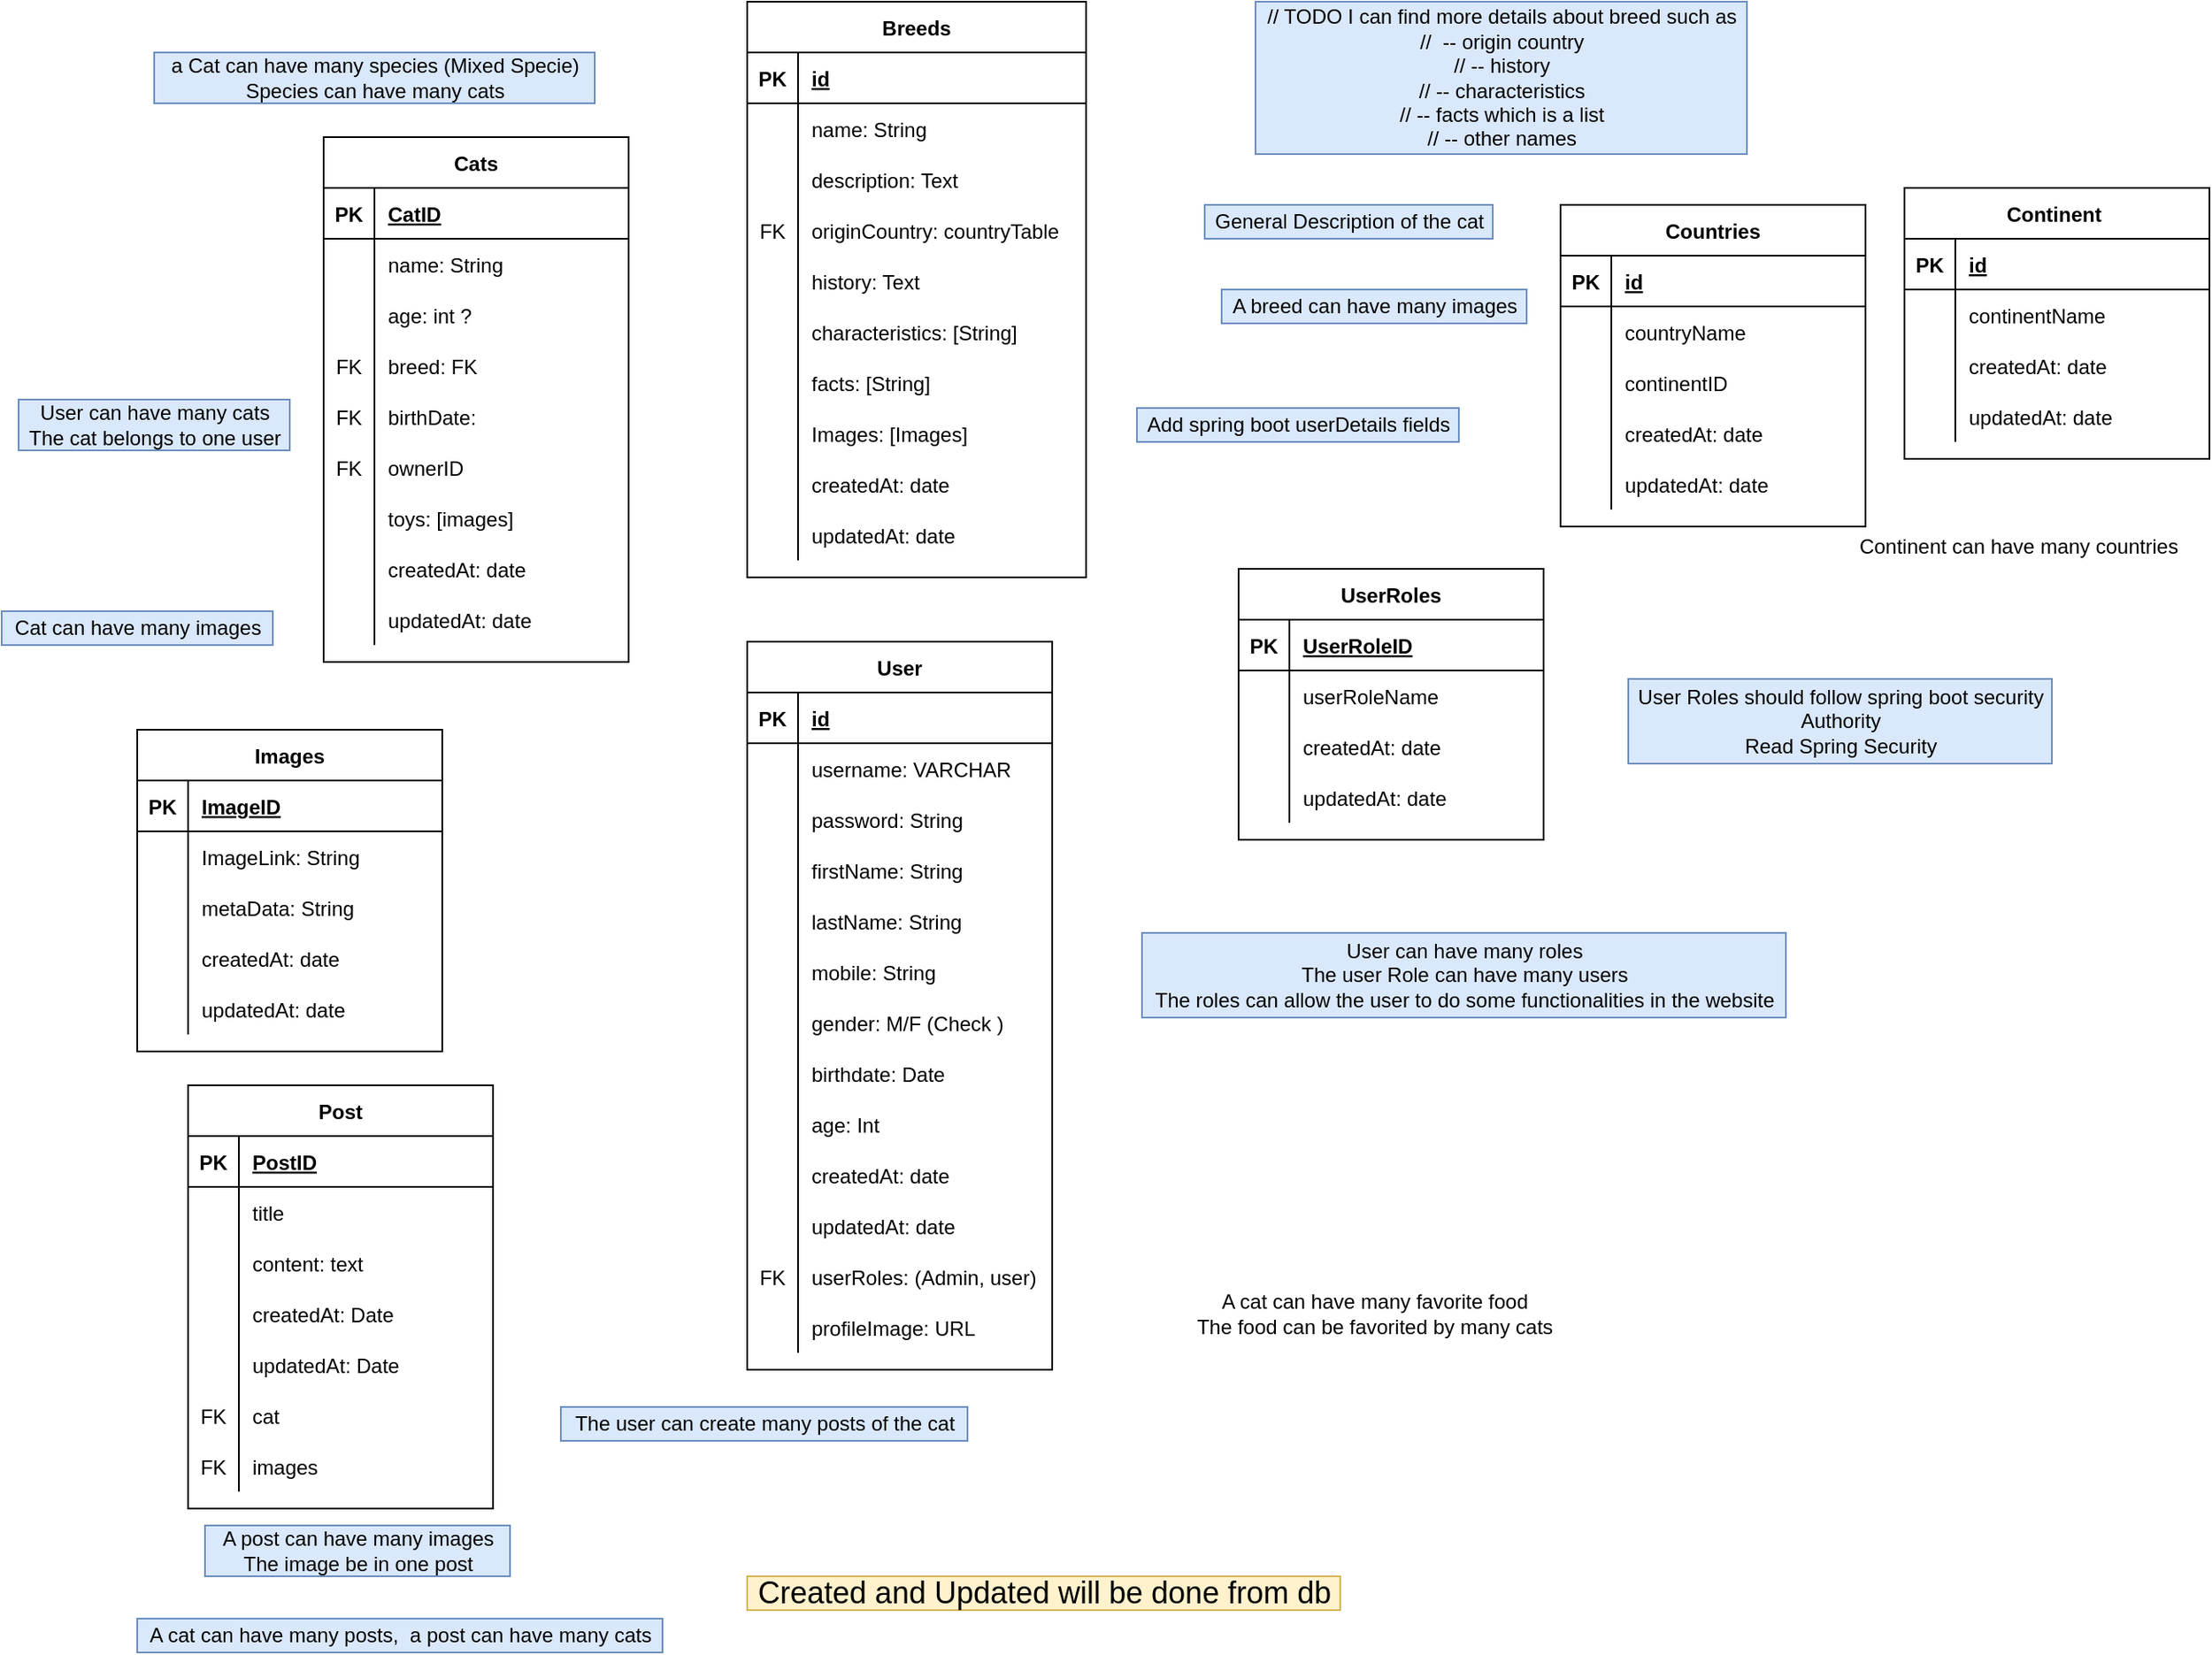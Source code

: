 <mxfile version="17.2.4" type="device"><diagram id="R2lEEEUBdFMjLlhIrx00" name="Page-1"><mxGraphModel dx="1957" dy="859" grid="1" gridSize="10" guides="1" tooltips="1" connect="1" arrows="1" fold="1" page="1" pageScale="1" pageWidth="850" pageHeight="1100" math="0" shadow="0" extFonts="Permanent Marker^https://fonts.googleapis.com/css?family=Permanent+Marker"><root><mxCell id="0"/><mxCell id="1" parent="0"/><mxCell id="0YcDJ8X8mqou8YEP6Hod-1" value="Cats" style="shape=table;startSize=30;container=1;collapsible=1;childLayout=tableLayout;fixedRows=1;rowLines=0;fontStyle=1;align=center;resizeLast=1;" parent="1" vertex="1"><mxGeometry x="140" y="100" width="180" height="310" as="geometry"/></mxCell><mxCell id="0YcDJ8X8mqou8YEP6Hod-2" value="" style="shape=tableRow;horizontal=0;startSize=0;swimlaneHead=0;swimlaneBody=0;fillColor=none;collapsible=0;dropTarget=0;points=[[0,0.5],[1,0.5]];portConstraint=eastwest;top=0;left=0;right=0;bottom=1;" parent="0YcDJ8X8mqou8YEP6Hod-1" vertex="1"><mxGeometry y="30" width="180" height="30" as="geometry"/></mxCell><mxCell id="0YcDJ8X8mqou8YEP6Hod-3" value="PK" style="shape=partialRectangle;connectable=0;fillColor=none;top=0;left=0;bottom=0;right=0;fontStyle=1;overflow=hidden;" parent="0YcDJ8X8mqou8YEP6Hod-2" vertex="1"><mxGeometry width="30" height="30" as="geometry"><mxRectangle width="30" height="30" as="alternateBounds"/></mxGeometry></mxCell><mxCell id="0YcDJ8X8mqou8YEP6Hod-4" value="CatID" style="shape=partialRectangle;connectable=0;fillColor=none;top=0;left=0;bottom=0;right=0;align=left;spacingLeft=6;fontStyle=5;overflow=hidden;" parent="0YcDJ8X8mqou8YEP6Hod-2" vertex="1"><mxGeometry x="30" width="150" height="30" as="geometry"><mxRectangle width="150" height="30" as="alternateBounds"/></mxGeometry></mxCell><mxCell id="0YcDJ8X8mqou8YEP6Hod-5" value="" style="shape=tableRow;horizontal=0;startSize=0;swimlaneHead=0;swimlaneBody=0;fillColor=none;collapsible=0;dropTarget=0;points=[[0,0.5],[1,0.5]];portConstraint=eastwest;top=0;left=0;right=0;bottom=0;" parent="0YcDJ8X8mqou8YEP6Hod-1" vertex="1"><mxGeometry y="60" width="180" height="30" as="geometry"/></mxCell><mxCell id="0YcDJ8X8mqou8YEP6Hod-6" value="" style="shape=partialRectangle;connectable=0;fillColor=none;top=0;left=0;bottom=0;right=0;editable=1;overflow=hidden;" parent="0YcDJ8X8mqou8YEP6Hod-5" vertex="1"><mxGeometry width="30" height="30" as="geometry"><mxRectangle width="30" height="30" as="alternateBounds"/></mxGeometry></mxCell><mxCell id="0YcDJ8X8mqou8YEP6Hod-7" value="name: String" style="shape=partialRectangle;connectable=0;fillColor=none;top=0;left=0;bottom=0;right=0;align=left;spacingLeft=6;overflow=hidden;" parent="0YcDJ8X8mqou8YEP6Hod-5" vertex="1"><mxGeometry x="30" width="150" height="30" as="geometry"><mxRectangle width="150" height="30" as="alternateBounds"/></mxGeometry></mxCell><mxCell id="0YcDJ8X8mqou8YEP6Hod-8" value="" style="shape=tableRow;horizontal=0;startSize=0;swimlaneHead=0;swimlaneBody=0;fillColor=none;collapsible=0;dropTarget=0;points=[[0,0.5],[1,0.5]];portConstraint=eastwest;top=0;left=0;right=0;bottom=0;" parent="0YcDJ8X8mqou8YEP6Hod-1" vertex="1"><mxGeometry y="90" width="180" height="30" as="geometry"/></mxCell><mxCell id="0YcDJ8X8mqou8YEP6Hod-9" value="" style="shape=partialRectangle;connectable=0;fillColor=none;top=0;left=0;bottom=0;right=0;editable=1;overflow=hidden;" parent="0YcDJ8X8mqou8YEP6Hod-8" vertex="1"><mxGeometry width="30" height="30" as="geometry"><mxRectangle width="30" height="30" as="alternateBounds"/></mxGeometry></mxCell><mxCell id="0YcDJ8X8mqou8YEP6Hod-10" value="age: int ?" style="shape=partialRectangle;connectable=0;fillColor=none;top=0;left=0;bottom=0;right=0;align=left;spacingLeft=6;overflow=hidden;" parent="0YcDJ8X8mqou8YEP6Hod-8" vertex="1"><mxGeometry x="30" width="150" height="30" as="geometry"><mxRectangle width="150" height="30" as="alternateBounds"/></mxGeometry></mxCell><mxCell id="0YcDJ8X8mqou8YEP6Hod-11" value="" style="shape=tableRow;horizontal=0;startSize=0;swimlaneHead=0;swimlaneBody=0;fillColor=none;collapsible=0;dropTarget=0;points=[[0,0.5],[1,0.5]];portConstraint=eastwest;top=0;left=0;right=0;bottom=0;" parent="0YcDJ8X8mqou8YEP6Hod-1" vertex="1"><mxGeometry y="120" width="180" height="30" as="geometry"/></mxCell><mxCell id="0YcDJ8X8mqou8YEP6Hod-12" value="FK" style="shape=partialRectangle;connectable=0;fillColor=none;top=0;left=0;bottom=0;right=0;editable=1;overflow=hidden;" parent="0YcDJ8X8mqou8YEP6Hod-11" vertex="1"><mxGeometry width="30" height="30" as="geometry"><mxRectangle width="30" height="30" as="alternateBounds"/></mxGeometry></mxCell><mxCell id="0YcDJ8X8mqou8YEP6Hod-13" value="breed: FK" style="shape=partialRectangle;connectable=0;fillColor=none;top=0;left=0;bottom=0;right=0;align=left;spacingLeft=6;overflow=hidden;" parent="0YcDJ8X8mqou8YEP6Hod-11" vertex="1"><mxGeometry x="30" width="150" height="30" as="geometry"><mxRectangle width="150" height="30" as="alternateBounds"/></mxGeometry></mxCell><mxCell id="0YcDJ8X8mqou8YEP6Hod-100" value="" style="shape=tableRow;horizontal=0;startSize=0;swimlaneHead=0;swimlaneBody=0;fillColor=none;collapsible=0;dropTarget=0;points=[[0,0.5],[1,0.5]];portConstraint=eastwest;top=0;left=0;right=0;bottom=0;" parent="0YcDJ8X8mqou8YEP6Hod-1" vertex="1"><mxGeometry y="150" width="180" height="30" as="geometry"/></mxCell><mxCell id="0YcDJ8X8mqou8YEP6Hod-101" value="FK" style="shape=partialRectangle;connectable=0;fillColor=none;top=0;left=0;bottom=0;right=0;editable=1;overflow=hidden;" parent="0YcDJ8X8mqou8YEP6Hod-100" vertex="1"><mxGeometry width="30" height="30" as="geometry"><mxRectangle width="30" height="30" as="alternateBounds"/></mxGeometry></mxCell><mxCell id="0YcDJ8X8mqou8YEP6Hod-102" value="birthDate:" style="shape=partialRectangle;connectable=0;fillColor=none;top=0;left=0;bottom=0;right=0;align=left;spacingLeft=6;overflow=hidden;" parent="0YcDJ8X8mqou8YEP6Hod-100" vertex="1"><mxGeometry x="30" width="150" height="30" as="geometry"><mxRectangle width="150" height="30" as="alternateBounds"/></mxGeometry></mxCell><mxCell id="0YcDJ8X8mqou8YEP6Hod-114" value="" style="shape=tableRow;horizontal=0;startSize=0;swimlaneHead=0;swimlaneBody=0;fillColor=none;collapsible=0;dropTarget=0;points=[[0,0.5],[1,0.5]];portConstraint=eastwest;top=0;left=0;right=0;bottom=0;" parent="0YcDJ8X8mqou8YEP6Hod-1" vertex="1"><mxGeometry y="180" width="180" height="30" as="geometry"/></mxCell><mxCell id="0YcDJ8X8mqou8YEP6Hod-115" value="FK" style="shape=partialRectangle;connectable=0;fillColor=none;top=0;left=0;bottom=0;right=0;editable=1;overflow=hidden;" parent="0YcDJ8X8mqou8YEP6Hod-114" vertex="1"><mxGeometry width="30" height="30" as="geometry"><mxRectangle width="30" height="30" as="alternateBounds"/></mxGeometry></mxCell><mxCell id="0YcDJ8X8mqou8YEP6Hod-116" value="ownerID" style="shape=partialRectangle;connectable=0;fillColor=none;top=0;left=0;bottom=0;right=0;align=left;spacingLeft=6;overflow=hidden;" parent="0YcDJ8X8mqou8YEP6Hod-114" vertex="1"><mxGeometry x="30" width="150" height="30" as="geometry"><mxRectangle width="150" height="30" as="alternateBounds"/></mxGeometry></mxCell><mxCell id="q5Ss8DFmrDMebMH1zld5-54" value="" style="shape=tableRow;horizontal=0;startSize=0;swimlaneHead=0;swimlaneBody=0;fillColor=none;collapsible=0;dropTarget=0;points=[[0,0.5],[1,0.5]];portConstraint=eastwest;top=0;left=0;right=0;bottom=0;" parent="0YcDJ8X8mqou8YEP6Hod-1" vertex="1"><mxGeometry y="210" width="180" height="30" as="geometry"/></mxCell><mxCell id="q5Ss8DFmrDMebMH1zld5-55" value="" style="shape=partialRectangle;connectable=0;fillColor=none;top=0;left=0;bottom=0;right=0;editable=1;overflow=hidden;" parent="q5Ss8DFmrDMebMH1zld5-54" vertex="1"><mxGeometry width="30" height="30" as="geometry"><mxRectangle width="30" height="30" as="alternateBounds"/></mxGeometry></mxCell><mxCell id="q5Ss8DFmrDMebMH1zld5-56" value="toys: [images]" style="shape=partialRectangle;connectable=0;fillColor=none;top=0;left=0;bottom=0;right=0;align=left;spacingLeft=6;overflow=hidden;" parent="q5Ss8DFmrDMebMH1zld5-54" vertex="1"><mxGeometry x="30" width="150" height="30" as="geometry"><mxRectangle width="150" height="30" as="alternateBounds"/></mxGeometry></mxCell><mxCell id="sSsNMZ6OJXT9Zvurj_Wj-4" value="" style="shape=tableRow;horizontal=0;startSize=0;swimlaneHead=0;swimlaneBody=0;fillColor=none;collapsible=0;dropTarget=0;points=[[0,0.5],[1,0.5]];portConstraint=eastwest;top=0;left=0;right=0;bottom=0;" vertex="1" parent="0YcDJ8X8mqou8YEP6Hod-1"><mxGeometry y="240" width="180" height="30" as="geometry"/></mxCell><mxCell id="sSsNMZ6OJXT9Zvurj_Wj-5" value="" style="shape=partialRectangle;connectable=0;fillColor=none;top=0;left=0;bottom=0;right=0;editable=1;overflow=hidden;" vertex="1" parent="sSsNMZ6OJXT9Zvurj_Wj-4"><mxGeometry width="30" height="30" as="geometry"><mxRectangle width="30" height="30" as="alternateBounds"/></mxGeometry></mxCell><mxCell id="sSsNMZ6OJXT9Zvurj_Wj-6" value="createdAt: date" style="shape=partialRectangle;connectable=0;fillColor=none;top=0;left=0;bottom=0;right=0;align=left;spacingLeft=6;overflow=hidden;" vertex="1" parent="sSsNMZ6OJXT9Zvurj_Wj-4"><mxGeometry x="30" width="150" height="30" as="geometry"><mxRectangle width="150" height="30" as="alternateBounds"/></mxGeometry></mxCell><mxCell id="sSsNMZ6OJXT9Zvurj_Wj-7" value="" style="shape=tableRow;horizontal=0;startSize=0;swimlaneHead=0;swimlaneBody=0;fillColor=none;collapsible=0;dropTarget=0;points=[[0,0.5],[1,0.5]];portConstraint=eastwest;top=0;left=0;right=0;bottom=0;" vertex="1" parent="0YcDJ8X8mqou8YEP6Hod-1"><mxGeometry y="270" width="180" height="30" as="geometry"/></mxCell><mxCell id="sSsNMZ6OJXT9Zvurj_Wj-8" value="" style="shape=partialRectangle;connectable=0;fillColor=none;top=0;left=0;bottom=0;right=0;editable=1;overflow=hidden;" vertex="1" parent="sSsNMZ6OJXT9Zvurj_Wj-7"><mxGeometry width="30" height="30" as="geometry"><mxRectangle width="30" height="30" as="alternateBounds"/></mxGeometry></mxCell><mxCell id="sSsNMZ6OJXT9Zvurj_Wj-9" value="updatedAt: date" style="shape=partialRectangle;connectable=0;fillColor=none;top=0;left=0;bottom=0;right=0;align=left;spacingLeft=6;overflow=hidden;" vertex="1" parent="sSsNMZ6OJXT9Zvurj_Wj-7"><mxGeometry x="30" width="150" height="30" as="geometry"><mxRectangle width="150" height="30" as="alternateBounds"/></mxGeometry></mxCell><mxCell id="0YcDJ8X8mqou8YEP6Hod-43" value="a Cat can have many species (Mixed Specie)&lt;br&gt;Species can have many cats" style="text;html=1;align=center;verticalAlign=middle;resizable=0;points=[];autosize=1;strokeColor=#6c8ebf;fillColor=#dae8fc;" parent="1" vertex="1"><mxGeometry x="40" y="50" width="260" height="30" as="geometry"/></mxCell><mxCell id="0YcDJ8X8mqou8YEP6Hod-73" value="UserRoles" style="shape=table;startSize=30;container=1;collapsible=1;childLayout=tableLayout;fixedRows=1;rowLines=0;fontStyle=1;align=center;resizeLast=1;" parent="1" vertex="1"><mxGeometry x="680" y="355" width="180" height="160" as="geometry"/></mxCell><mxCell id="0YcDJ8X8mqou8YEP6Hod-74" value="" style="shape=tableRow;horizontal=0;startSize=0;swimlaneHead=0;swimlaneBody=0;fillColor=none;collapsible=0;dropTarget=0;points=[[0,0.5],[1,0.5]];portConstraint=eastwest;top=0;left=0;right=0;bottom=1;" parent="0YcDJ8X8mqou8YEP6Hod-73" vertex="1"><mxGeometry y="30" width="180" height="30" as="geometry"/></mxCell><mxCell id="0YcDJ8X8mqou8YEP6Hod-75" value="PK" style="shape=partialRectangle;connectable=0;fillColor=none;top=0;left=0;bottom=0;right=0;fontStyle=1;overflow=hidden;" parent="0YcDJ8X8mqou8YEP6Hod-74" vertex="1"><mxGeometry width="30" height="30" as="geometry"><mxRectangle width="30" height="30" as="alternateBounds"/></mxGeometry></mxCell><mxCell id="0YcDJ8X8mqou8YEP6Hod-76" value="UserRoleID" style="shape=partialRectangle;connectable=0;fillColor=none;top=0;left=0;bottom=0;right=0;align=left;spacingLeft=6;fontStyle=5;overflow=hidden;" parent="0YcDJ8X8mqou8YEP6Hod-74" vertex="1"><mxGeometry x="30" width="150" height="30" as="geometry"><mxRectangle width="150" height="30" as="alternateBounds"/></mxGeometry></mxCell><mxCell id="0YcDJ8X8mqou8YEP6Hod-77" value="" style="shape=tableRow;horizontal=0;startSize=0;swimlaneHead=0;swimlaneBody=0;fillColor=none;collapsible=0;dropTarget=0;points=[[0,0.5],[1,0.5]];portConstraint=eastwest;top=0;left=0;right=0;bottom=0;" parent="0YcDJ8X8mqou8YEP6Hod-73" vertex="1"><mxGeometry y="60" width="180" height="30" as="geometry"/></mxCell><mxCell id="0YcDJ8X8mqou8YEP6Hod-78" value="" style="shape=partialRectangle;connectable=0;fillColor=none;top=0;left=0;bottom=0;right=0;editable=1;overflow=hidden;" parent="0YcDJ8X8mqou8YEP6Hod-77" vertex="1"><mxGeometry width="30" height="30" as="geometry"><mxRectangle width="30" height="30" as="alternateBounds"/></mxGeometry></mxCell><mxCell id="0YcDJ8X8mqou8YEP6Hod-79" value="userRoleName" style="shape=partialRectangle;connectable=0;fillColor=none;top=0;left=0;bottom=0;right=0;align=left;spacingLeft=6;overflow=hidden;" parent="0YcDJ8X8mqou8YEP6Hod-77" vertex="1"><mxGeometry x="30" width="150" height="30" as="geometry"><mxRectangle width="150" height="30" as="alternateBounds"/></mxGeometry></mxCell><mxCell id="0YcDJ8X8mqou8YEP6Hod-80" value="" style="shape=tableRow;horizontal=0;startSize=0;swimlaneHead=0;swimlaneBody=0;fillColor=none;collapsible=0;dropTarget=0;points=[[0,0.5],[1,0.5]];portConstraint=eastwest;top=0;left=0;right=0;bottom=0;" parent="0YcDJ8X8mqou8YEP6Hod-73" vertex="1"><mxGeometry y="90" width="180" height="30" as="geometry"/></mxCell><mxCell id="0YcDJ8X8mqou8YEP6Hod-81" value="" style="shape=partialRectangle;connectable=0;fillColor=none;top=0;left=0;bottom=0;right=0;editable=1;overflow=hidden;" parent="0YcDJ8X8mqou8YEP6Hod-80" vertex="1"><mxGeometry width="30" height="30" as="geometry"><mxRectangle width="30" height="30" as="alternateBounds"/></mxGeometry></mxCell><mxCell id="0YcDJ8X8mqou8YEP6Hod-82" value="createdAt: date" style="shape=partialRectangle;connectable=0;fillColor=none;top=0;left=0;bottom=0;right=0;align=left;spacingLeft=6;overflow=hidden;" parent="0YcDJ8X8mqou8YEP6Hod-80" vertex="1"><mxGeometry x="30" width="150" height="30" as="geometry"><mxRectangle width="150" height="30" as="alternateBounds"/></mxGeometry></mxCell><mxCell id="0YcDJ8X8mqou8YEP6Hod-83" value="" style="shape=tableRow;horizontal=0;startSize=0;swimlaneHead=0;swimlaneBody=0;fillColor=none;collapsible=0;dropTarget=0;points=[[0,0.5],[1,0.5]];portConstraint=eastwest;top=0;left=0;right=0;bottom=0;" parent="0YcDJ8X8mqou8YEP6Hod-73" vertex="1"><mxGeometry y="120" width="180" height="30" as="geometry"/></mxCell><mxCell id="0YcDJ8X8mqou8YEP6Hod-84" value="" style="shape=partialRectangle;connectable=0;fillColor=none;top=0;left=0;bottom=0;right=0;editable=1;overflow=hidden;" parent="0YcDJ8X8mqou8YEP6Hod-83" vertex="1"><mxGeometry width="30" height="30" as="geometry"><mxRectangle width="30" height="30" as="alternateBounds"/></mxGeometry></mxCell><mxCell id="0YcDJ8X8mqou8YEP6Hod-85" value="updatedAt: date" style="shape=partialRectangle;connectable=0;fillColor=none;top=0;left=0;bottom=0;right=0;align=left;spacingLeft=6;overflow=hidden;" parent="0YcDJ8X8mqou8YEP6Hod-83" vertex="1"><mxGeometry x="30" width="150" height="30" as="geometry"><mxRectangle width="150" height="30" as="alternateBounds"/></mxGeometry></mxCell><mxCell id="0YcDJ8X8mqou8YEP6Hod-86" value="User can have many roles&lt;br&gt;The user Role can have many users&lt;br&gt;The roles can allow the user to do some functionalities in the website" style="text;html=1;align=center;verticalAlign=middle;resizable=0;points=[];autosize=1;strokeColor=#6c8ebf;fillColor=#dae8fc;" parent="1" vertex="1"><mxGeometry x="623" y="570" width="380" height="50" as="geometry"/></mxCell><mxCell id="0YcDJ8X8mqou8YEP6Hod-87" value="Images" style="shape=table;startSize=30;container=1;collapsible=1;childLayout=tableLayout;fixedRows=1;rowLines=0;fontStyle=1;align=center;resizeLast=1;" parent="1" vertex="1"><mxGeometry x="30" y="450" width="180" height="190" as="geometry"/></mxCell><mxCell id="0YcDJ8X8mqou8YEP6Hod-88" value="" style="shape=tableRow;horizontal=0;startSize=0;swimlaneHead=0;swimlaneBody=0;fillColor=none;collapsible=0;dropTarget=0;points=[[0,0.5],[1,0.5]];portConstraint=eastwest;top=0;left=0;right=0;bottom=1;" parent="0YcDJ8X8mqou8YEP6Hod-87" vertex="1"><mxGeometry y="30" width="180" height="30" as="geometry"/></mxCell><mxCell id="0YcDJ8X8mqou8YEP6Hod-89" value="PK" style="shape=partialRectangle;connectable=0;fillColor=none;top=0;left=0;bottom=0;right=0;fontStyle=1;overflow=hidden;" parent="0YcDJ8X8mqou8YEP6Hod-88" vertex="1"><mxGeometry width="30" height="30" as="geometry"><mxRectangle width="30" height="30" as="alternateBounds"/></mxGeometry></mxCell><mxCell id="0YcDJ8X8mqou8YEP6Hod-90" value="ImageID" style="shape=partialRectangle;connectable=0;fillColor=none;top=0;left=0;bottom=0;right=0;align=left;spacingLeft=6;fontStyle=5;overflow=hidden;" parent="0YcDJ8X8mqou8YEP6Hod-88" vertex="1"><mxGeometry x="30" width="150" height="30" as="geometry"><mxRectangle width="150" height="30" as="alternateBounds"/></mxGeometry></mxCell><mxCell id="0YcDJ8X8mqou8YEP6Hod-91" value="" style="shape=tableRow;horizontal=0;startSize=0;swimlaneHead=0;swimlaneBody=0;fillColor=none;collapsible=0;dropTarget=0;points=[[0,0.5],[1,0.5]];portConstraint=eastwest;top=0;left=0;right=0;bottom=0;" parent="0YcDJ8X8mqou8YEP6Hod-87" vertex="1"><mxGeometry y="60" width="180" height="30" as="geometry"/></mxCell><mxCell id="0YcDJ8X8mqou8YEP6Hod-92" value="" style="shape=partialRectangle;connectable=0;fillColor=none;top=0;left=0;bottom=0;right=0;editable=1;overflow=hidden;" parent="0YcDJ8X8mqou8YEP6Hod-91" vertex="1"><mxGeometry width="30" height="30" as="geometry"><mxRectangle width="30" height="30" as="alternateBounds"/></mxGeometry></mxCell><mxCell id="0YcDJ8X8mqou8YEP6Hod-93" value="ImageLink: String" style="shape=partialRectangle;connectable=0;fillColor=none;top=0;left=0;bottom=0;right=0;align=left;spacingLeft=6;overflow=hidden;" parent="0YcDJ8X8mqou8YEP6Hod-91" vertex="1"><mxGeometry x="30" width="150" height="30" as="geometry"><mxRectangle width="150" height="30" as="alternateBounds"/></mxGeometry></mxCell><mxCell id="0YcDJ8X8mqou8YEP6Hod-94" value="" style="shape=tableRow;horizontal=0;startSize=0;swimlaneHead=0;swimlaneBody=0;fillColor=none;collapsible=0;dropTarget=0;points=[[0,0.5],[1,0.5]];portConstraint=eastwest;top=0;left=0;right=0;bottom=0;" parent="0YcDJ8X8mqou8YEP6Hod-87" vertex="1"><mxGeometry y="90" width="180" height="30" as="geometry"/></mxCell><mxCell id="0YcDJ8X8mqou8YEP6Hod-95" value="" style="shape=partialRectangle;connectable=0;fillColor=none;top=0;left=0;bottom=0;right=0;editable=1;overflow=hidden;" parent="0YcDJ8X8mqou8YEP6Hod-94" vertex="1"><mxGeometry width="30" height="30" as="geometry"><mxRectangle width="30" height="30" as="alternateBounds"/></mxGeometry></mxCell><mxCell id="0YcDJ8X8mqou8YEP6Hod-96" value="metaData: String" style="shape=partialRectangle;connectable=0;fillColor=none;top=0;left=0;bottom=0;right=0;align=left;spacingLeft=6;overflow=hidden;" parent="0YcDJ8X8mqou8YEP6Hod-94" vertex="1"><mxGeometry x="30" width="150" height="30" as="geometry"><mxRectangle width="150" height="30" as="alternateBounds"/></mxGeometry></mxCell><mxCell id="0YcDJ8X8mqou8YEP6Hod-97" value="" style="shape=tableRow;horizontal=0;startSize=0;swimlaneHead=0;swimlaneBody=0;fillColor=none;collapsible=0;dropTarget=0;points=[[0,0.5],[1,0.5]];portConstraint=eastwest;top=0;left=0;right=0;bottom=0;" parent="0YcDJ8X8mqou8YEP6Hod-87" vertex="1"><mxGeometry y="120" width="180" height="30" as="geometry"/></mxCell><mxCell id="0YcDJ8X8mqou8YEP6Hod-98" value="" style="shape=partialRectangle;connectable=0;fillColor=none;top=0;left=0;bottom=0;right=0;editable=1;overflow=hidden;" parent="0YcDJ8X8mqou8YEP6Hod-97" vertex="1"><mxGeometry width="30" height="30" as="geometry"><mxRectangle width="30" height="30" as="alternateBounds"/></mxGeometry></mxCell><mxCell id="0YcDJ8X8mqou8YEP6Hod-99" value="createdAt: date" style="shape=partialRectangle;connectable=0;fillColor=none;top=0;left=0;bottom=0;right=0;align=left;spacingLeft=6;overflow=hidden;" parent="0YcDJ8X8mqou8YEP6Hod-97" vertex="1"><mxGeometry x="30" width="150" height="30" as="geometry"><mxRectangle width="150" height="30" as="alternateBounds"/></mxGeometry></mxCell><mxCell id="sSsNMZ6OJXT9Zvurj_Wj-24" value="" style="shape=tableRow;horizontal=0;startSize=0;swimlaneHead=0;swimlaneBody=0;fillColor=none;collapsible=0;dropTarget=0;points=[[0,0.5],[1,0.5]];portConstraint=eastwest;top=0;left=0;right=0;bottom=0;" vertex="1" parent="0YcDJ8X8mqou8YEP6Hod-87"><mxGeometry y="150" width="180" height="30" as="geometry"/></mxCell><mxCell id="sSsNMZ6OJXT9Zvurj_Wj-25" value="" style="shape=partialRectangle;connectable=0;fillColor=none;top=0;left=0;bottom=0;right=0;editable=1;overflow=hidden;" vertex="1" parent="sSsNMZ6OJXT9Zvurj_Wj-24"><mxGeometry width="30" height="30" as="geometry"><mxRectangle width="30" height="30" as="alternateBounds"/></mxGeometry></mxCell><mxCell id="sSsNMZ6OJXT9Zvurj_Wj-26" value="updatedAt: date" style="shape=partialRectangle;connectable=0;fillColor=none;top=0;left=0;bottom=0;right=0;align=left;spacingLeft=6;overflow=hidden;" vertex="1" parent="sSsNMZ6OJXT9Zvurj_Wj-24"><mxGeometry x="30" width="150" height="30" as="geometry"><mxRectangle width="150" height="30" as="alternateBounds"/></mxGeometry></mxCell><mxCell id="0YcDJ8X8mqou8YEP6Hod-112" value="General Description of the cat" style="text;html=1;align=center;verticalAlign=middle;resizable=0;points=[];autosize=1;strokeColor=#6c8ebf;fillColor=#dae8fc;" parent="1" vertex="1"><mxGeometry x="660" y="140" width="170" height="20" as="geometry"/></mxCell><mxCell id="0YcDJ8X8mqou8YEP6Hod-113" value="User can have many cats&lt;br&gt;The cat belongs to one user" style="text;html=1;align=center;verticalAlign=middle;resizable=0;points=[];autosize=1;strokeColor=#6c8ebf;fillColor=#dae8fc;" parent="1" vertex="1"><mxGeometry x="-40" y="255" width="160" height="30" as="geometry"/></mxCell><mxCell id="0YcDJ8X8mqou8YEP6Hod-117" value="Cat can have many images" style="text;html=1;align=center;verticalAlign=middle;resizable=0;points=[];autosize=1;strokeColor=#6c8ebf;fillColor=#dae8fc;" parent="1" vertex="1"><mxGeometry x="-50" y="380" width="160" height="20" as="geometry"/></mxCell><mxCell id="0YcDJ8X8mqou8YEP6Hod-118" value="Post" style="shape=table;startSize=30;container=1;collapsible=1;childLayout=tableLayout;fixedRows=1;rowLines=0;fontStyle=1;align=center;resizeLast=1;" parent="1" vertex="1"><mxGeometry x="60" y="660" width="180" height="250" as="geometry"/></mxCell><mxCell id="0YcDJ8X8mqou8YEP6Hod-119" value="" style="shape=tableRow;horizontal=0;startSize=0;swimlaneHead=0;swimlaneBody=0;fillColor=none;collapsible=0;dropTarget=0;points=[[0,0.5],[1,0.5]];portConstraint=eastwest;top=0;left=0;right=0;bottom=1;" parent="0YcDJ8X8mqou8YEP6Hod-118" vertex="1"><mxGeometry y="30" width="180" height="30" as="geometry"/></mxCell><mxCell id="0YcDJ8X8mqou8YEP6Hod-120" value="PK" style="shape=partialRectangle;connectable=0;fillColor=none;top=0;left=0;bottom=0;right=0;fontStyle=1;overflow=hidden;" parent="0YcDJ8X8mqou8YEP6Hod-119" vertex="1"><mxGeometry width="30" height="30" as="geometry"><mxRectangle width="30" height="30" as="alternateBounds"/></mxGeometry></mxCell><mxCell id="0YcDJ8X8mqou8YEP6Hod-121" value="PostID" style="shape=partialRectangle;connectable=0;fillColor=none;top=0;left=0;bottom=0;right=0;align=left;spacingLeft=6;fontStyle=5;overflow=hidden;" parent="0YcDJ8X8mqou8YEP6Hod-119" vertex="1"><mxGeometry x="30" width="150" height="30" as="geometry"><mxRectangle width="150" height="30" as="alternateBounds"/></mxGeometry></mxCell><mxCell id="0YcDJ8X8mqou8YEP6Hod-122" value="" style="shape=tableRow;horizontal=0;startSize=0;swimlaneHead=0;swimlaneBody=0;fillColor=none;collapsible=0;dropTarget=0;points=[[0,0.5],[1,0.5]];portConstraint=eastwest;top=0;left=0;right=0;bottom=0;" parent="0YcDJ8X8mqou8YEP6Hod-118" vertex="1"><mxGeometry y="60" width="180" height="30" as="geometry"/></mxCell><mxCell id="0YcDJ8X8mqou8YEP6Hod-123" value="" style="shape=partialRectangle;connectable=0;fillColor=none;top=0;left=0;bottom=0;right=0;editable=1;overflow=hidden;" parent="0YcDJ8X8mqou8YEP6Hod-122" vertex="1"><mxGeometry width="30" height="30" as="geometry"><mxRectangle width="30" height="30" as="alternateBounds"/></mxGeometry></mxCell><mxCell id="0YcDJ8X8mqou8YEP6Hod-124" value="title" style="shape=partialRectangle;connectable=0;fillColor=none;top=0;left=0;bottom=0;right=0;align=left;spacingLeft=6;overflow=hidden;" parent="0YcDJ8X8mqou8YEP6Hod-122" vertex="1"><mxGeometry x="30" width="150" height="30" as="geometry"><mxRectangle width="150" height="30" as="alternateBounds"/></mxGeometry></mxCell><mxCell id="0YcDJ8X8mqou8YEP6Hod-125" value="" style="shape=tableRow;horizontal=0;startSize=0;swimlaneHead=0;swimlaneBody=0;fillColor=none;collapsible=0;dropTarget=0;points=[[0,0.5],[1,0.5]];portConstraint=eastwest;top=0;left=0;right=0;bottom=0;" parent="0YcDJ8X8mqou8YEP6Hod-118" vertex="1"><mxGeometry y="90" width="180" height="30" as="geometry"/></mxCell><mxCell id="0YcDJ8X8mqou8YEP6Hod-126" value="" style="shape=partialRectangle;connectable=0;fillColor=none;top=0;left=0;bottom=0;right=0;editable=1;overflow=hidden;" parent="0YcDJ8X8mqou8YEP6Hod-125" vertex="1"><mxGeometry width="30" height="30" as="geometry"><mxRectangle width="30" height="30" as="alternateBounds"/></mxGeometry></mxCell><mxCell id="0YcDJ8X8mqou8YEP6Hod-127" value="content: text" style="shape=partialRectangle;connectable=0;fillColor=none;top=0;left=0;bottom=0;right=0;align=left;spacingLeft=6;overflow=hidden;" parent="0YcDJ8X8mqou8YEP6Hod-125" vertex="1"><mxGeometry x="30" width="150" height="30" as="geometry"><mxRectangle width="150" height="30" as="alternateBounds"/></mxGeometry></mxCell><mxCell id="0YcDJ8X8mqou8YEP6Hod-128" value="" style="shape=tableRow;horizontal=0;startSize=0;swimlaneHead=0;swimlaneBody=0;fillColor=none;collapsible=0;dropTarget=0;points=[[0,0.5],[1,0.5]];portConstraint=eastwest;top=0;left=0;right=0;bottom=0;" parent="0YcDJ8X8mqou8YEP6Hod-118" vertex="1"><mxGeometry y="120" width="180" height="30" as="geometry"/></mxCell><mxCell id="0YcDJ8X8mqou8YEP6Hod-129" value="" style="shape=partialRectangle;connectable=0;fillColor=none;top=0;left=0;bottom=0;right=0;editable=1;overflow=hidden;" parent="0YcDJ8X8mqou8YEP6Hod-128" vertex="1"><mxGeometry width="30" height="30" as="geometry"><mxRectangle width="30" height="30" as="alternateBounds"/></mxGeometry></mxCell><mxCell id="0YcDJ8X8mqou8YEP6Hod-130" value="createdAt: Date" style="shape=partialRectangle;connectable=0;fillColor=none;top=0;left=0;bottom=0;right=0;align=left;spacingLeft=6;overflow=hidden;" parent="0YcDJ8X8mqou8YEP6Hod-128" vertex="1"><mxGeometry x="30" width="150" height="30" as="geometry"><mxRectangle width="150" height="30" as="alternateBounds"/></mxGeometry></mxCell><mxCell id="0YcDJ8X8mqou8YEP6Hod-131" value="" style="shape=tableRow;horizontal=0;startSize=0;swimlaneHead=0;swimlaneBody=0;fillColor=none;collapsible=0;dropTarget=0;points=[[0,0.5],[1,0.5]];portConstraint=eastwest;top=0;left=0;right=0;bottom=0;" parent="0YcDJ8X8mqou8YEP6Hod-118" vertex="1"><mxGeometry y="150" width="180" height="30" as="geometry"/></mxCell><mxCell id="0YcDJ8X8mqou8YEP6Hod-132" value="" style="shape=partialRectangle;connectable=0;fillColor=none;top=0;left=0;bottom=0;right=0;editable=1;overflow=hidden;" parent="0YcDJ8X8mqou8YEP6Hod-131" vertex="1"><mxGeometry width="30" height="30" as="geometry"><mxRectangle width="30" height="30" as="alternateBounds"/></mxGeometry></mxCell><mxCell id="0YcDJ8X8mqou8YEP6Hod-133" value="updatedAt: Date" style="shape=partialRectangle;connectable=0;fillColor=none;top=0;left=0;bottom=0;right=0;align=left;spacingLeft=6;overflow=hidden;" parent="0YcDJ8X8mqou8YEP6Hod-131" vertex="1"><mxGeometry x="30" width="150" height="30" as="geometry"><mxRectangle width="150" height="30" as="alternateBounds"/></mxGeometry></mxCell><mxCell id="0YcDJ8X8mqou8YEP6Hod-162" value="" style="shape=tableRow;horizontal=0;startSize=0;swimlaneHead=0;swimlaneBody=0;fillColor=none;collapsible=0;dropTarget=0;points=[[0,0.5],[1,0.5]];portConstraint=eastwest;top=0;left=0;right=0;bottom=0;" parent="0YcDJ8X8mqou8YEP6Hod-118" vertex="1"><mxGeometry y="180" width="180" height="30" as="geometry"/></mxCell><mxCell id="0YcDJ8X8mqou8YEP6Hod-163" value="FK" style="shape=partialRectangle;connectable=0;fillColor=none;top=0;left=0;bottom=0;right=0;editable=1;overflow=hidden;" parent="0YcDJ8X8mqou8YEP6Hod-162" vertex="1"><mxGeometry width="30" height="30" as="geometry"><mxRectangle width="30" height="30" as="alternateBounds"/></mxGeometry></mxCell><mxCell id="0YcDJ8X8mqou8YEP6Hod-164" value="cat" style="shape=partialRectangle;connectable=0;fillColor=none;top=0;left=0;bottom=0;right=0;align=left;spacingLeft=6;overflow=hidden;" parent="0YcDJ8X8mqou8YEP6Hod-162" vertex="1"><mxGeometry x="30" width="150" height="30" as="geometry"><mxRectangle width="150" height="30" as="alternateBounds"/></mxGeometry></mxCell><mxCell id="q5Ss8DFmrDMebMH1zld5-100" value="" style="shape=tableRow;horizontal=0;startSize=0;swimlaneHead=0;swimlaneBody=0;fillColor=none;collapsible=0;dropTarget=0;points=[[0,0.5],[1,0.5]];portConstraint=eastwest;top=0;left=0;right=0;bottom=0;" parent="0YcDJ8X8mqou8YEP6Hod-118" vertex="1"><mxGeometry y="210" width="180" height="30" as="geometry"/></mxCell><mxCell id="q5Ss8DFmrDMebMH1zld5-101" value="FK" style="shape=partialRectangle;connectable=0;fillColor=none;top=0;left=0;bottom=0;right=0;editable=1;overflow=hidden;" parent="q5Ss8DFmrDMebMH1zld5-100" vertex="1"><mxGeometry width="30" height="30" as="geometry"><mxRectangle width="30" height="30" as="alternateBounds"/></mxGeometry></mxCell><mxCell id="q5Ss8DFmrDMebMH1zld5-102" value="images" style="shape=partialRectangle;connectable=0;fillColor=none;top=0;left=0;bottom=0;right=0;align=left;spacingLeft=6;overflow=hidden;" parent="q5Ss8DFmrDMebMH1zld5-100" vertex="1"><mxGeometry x="30" width="150" height="30" as="geometry"><mxRectangle width="150" height="30" as="alternateBounds"/></mxGeometry></mxCell><mxCell id="0YcDJ8X8mqou8YEP6Hod-134" value="The user can create many posts of the cat" style="text;html=1;align=center;verticalAlign=middle;resizable=0;points=[];autosize=1;strokeColor=#6c8ebf;fillColor=#dae8fc;" parent="1" vertex="1"><mxGeometry x="280" y="850" width="240" height="20" as="geometry"/></mxCell><mxCell id="0YcDJ8X8mqou8YEP6Hod-165" value="A cat can have many favorite food&lt;br&gt;The food can be favorited by many cats" style="text;html=1;align=center;verticalAlign=middle;resizable=0;points=[];autosize=1;strokeColor=none;fillColor=none;" parent="1" vertex="1"><mxGeometry x="645" y="780" width="230" height="30" as="geometry"/></mxCell><mxCell id="0YcDJ8X8mqou8YEP6Hod-166" value="A post can have many images&lt;br&gt;The image be in one post" style="text;html=1;align=center;verticalAlign=middle;resizable=0;points=[];autosize=1;strokeColor=#6c8ebf;fillColor=#dae8fc;" parent="1" vertex="1"><mxGeometry x="70" y="920" width="180" height="30" as="geometry"/></mxCell><mxCell id="0YcDJ8X8mqou8YEP6Hod-167" value="A breed can have many images" style="text;html=1;align=center;verticalAlign=middle;resizable=0;points=[];autosize=1;strokeColor=#6c8ebf;fillColor=#dae8fc;" parent="1" vertex="1"><mxGeometry x="670" y="190" width="180" height="20" as="geometry"/></mxCell><mxCell id="q5Ss8DFmrDMebMH1zld5-1" value="Breeds" style="shape=table;startSize=30;container=1;collapsible=1;childLayout=tableLayout;fixedRows=1;rowLines=0;fontStyle=1;align=center;resizeLast=1;" parent="1" vertex="1"><mxGeometry x="390" y="20" width="200" height="340" as="geometry"/></mxCell><mxCell id="q5Ss8DFmrDMebMH1zld5-2" value="" style="shape=tableRow;horizontal=0;startSize=0;swimlaneHead=0;swimlaneBody=0;fillColor=none;collapsible=0;dropTarget=0;points=[[0,0.5],[1,0.5]];portConstraint=eastwest;top=0;left=0;right=0;bottom=1;" parent="q5Ss8DFmrDMebMH1zld5-1" vertex="1"><mxGeometry y="30" width="200" height="30" as="geometry"/></mxCell><mxCell id="q5Ss8DFmrDMebMH1zld5-3" value="PK" style="shape=partialRectangle;connectable=0;fillColor=none;top=0;left=0;bottom=0;right=0;fontStyle=1;overflow=hidden;" parent="q5Ss8DFmrDMebMH1zld5-2" vertex="1"><mxGeometry width="30" height="30" as="geometry"><mxRectangle width="30" height="30" as="alternateBounds"/></mxGeometry></mxCell><mxCell id="q5Ss8DFmrDMebMH1zld5-4" value="id" style="shape=partialRectangle;connectable=0;fillColor=none;top=0;left=0;bottom=0;right=0;align=left;spacingLeft=6;fontStyle=5;overflow=hidden;" parent="q5Ss8DFmrDMebMH1zld5-2" vertex="1"><mxGeometry x="30" width="170" height="30" as="geometry"><mxRectangle width="170" height="30" as="alternateBounds"/></mxGeometry></mxCell><mxCell id="q5Ss8DFmrDMebMH1zld5-5" value="" style="shape=tableRow;horizontal=0;startSize=0;swimlaneHead=0;swimlaneBody=0;fillColor=none;collapsible=0;dropTarget=0;points=[[0,0.5],[1,0.5]];portConstraint=eastwest;top=0;left=0;right=0;bottom=0;" parent="q5Ss8DFmrDMebMH1zld5-1" vertex="1"><mxGeometry y="60" width="200" height="30" as="geometry"/></mxCell><mxCell id="q5Ss8DFmrDMebMH1zld5-6" value="" style="shape=partialRectangle;connectable=0;fillColor=none;top=0;left=0;bottom=0;right=0;editable=1;overflow=hidden;" parent="q5Ss8DFmrDMebMH1zld5-5" vertex="1"><mxGeometry width="30" height="30" as="geometry"><mxRectangle width="30" height="30" as="alternateBounds"/></mxGeometry></mxCell><mxCell id="q5Ss8DFmrDMebMH1zld5-7" value="name: String" style="shape=partialRectangle;connectable=0;fillColor=none;top=0;left=0;bottom=0;right=0;align=left;spacingLeft=6;overflow=hidden;" parent="q5Ss8DFmrDMebMH1zld5-5" vertex="1"><mxGeometry x="30" width="170" height="30" as="geometry"><mxRectangle width="170" height="30" as="alternateBounds"/></mxGeometry></mxCell><mxCell id="q5Ss8DFmrDMebMH1zld5-8" value="" style="shape=tableRow;horizontal=0;startSize=0;swimlaneHead=0;swimlaneBody=0;fillColor=none;collapsible=0;dropTarget=0;points=[[0,0.5],[1,0.5]];portConstraint=eastwest;top=0;left=0;right=0;bottom=0;" parent="q5Ss8DFmrDMebMH1zld5-1" vertex="1"><mxGeometry y="90" width="200" height="30" as="geometry"/></mxCell><mxCell id="q5Ss8DFmrDMebMH1zld5-9" value="" style="shape=partialRectangle;connectable=0;fillColor=none;top=0;left=0;bottom=0;right=0;editable=1;overflow=hidden;" parent="q5Ss8DFmrDMebMH1zld5-8" vertex="1"><mxGeometry width="30" height="30" as="geometry"><mxRectangle width="30" height="30" as="alternateBounds"/></mxGeometry></mxCell><mxCell id="q5Ss8DFmrDMebMH1zld5-10" value="description: Text" style="shape=partialRectangle;connectable=0;fillColor=none;top=0;left=0;bottom=0;right=0;align=left;spacingLeft=6;overflow=hidden;" parent="q5Ss8DFmrDMebMH1zld5-8" vertex="1"><mxGeometry x="30" width="170" height="30" as="geometry"><mxRectangle width="170" height="30" as="alternateBounds"/></mxGeometry></mxCell><mxCell id="q5Ss8DFmrDMebMH1zld5-11" value="" style="shape=tableRow;horizontal=0;startSize=0;swimlaneHead=0;swimlaneBody=0;fillColor=none;collapsible=0;dropTarget=0;points=[[0,0.5],[1,0.5]];portConstraint=eastwest;top=0;left=0;right=0;bottom=0;" parent="q5Ss8DFmrDMebMH1zld5-1" vertex="1"><mxGeometry y="120" width="200" height="30" as="geometry"/></mxCell><mxCell id="q5Ss8DFmrDMebMH1zld5-12" value="FK" style="shape=partialRectangle;connectable=0;fillColor=none;top=0;left=0;bottom=0;right=0;editable=1;overflow=hidden;" parent="q5Ss8DFmrDMebMH1zld5-11" vertex="1"><mxGeometry width="30" height="30" as="geometry"><mxRectangle width="30" height="30" as="alternateBounds"/></mxGeometry></mxCell><mxCell id="q5Ss8DFmrDMebMH1zld5-13" value="originCountry: countryTable" style="shape=partialRectangle;connectable=0;fillColor=none;top=0;left=0;bottom=0;right=0;align=left;spacingLeft=6;overflow=hidden;" parent="q5Ss8DFmrDMebMH1zld5-11" vertex="1"><mxGeometry x="30" width="170" height="30" as="geometry"><mxRectangle width="170" height="30" as="alternateBounds"/></mxGeometry></mxCell><mxCell id="q5Ss8DFmrDMebMH1zld5-57" value="" style="shape=tableRow;horizontal=0;startSize=0;swimlaneHead=0;swimlaneBody=0;fillColor=none;collapsible=0;dropTarget=0;points=[[0,0.5],[1,0.5]];portConstraint=eastwest;top=0;left=0;right=0;bottom=0;" parent="q5Ss8DFmrDMebMH1zld5-1" vertex="1"><mxGeometry y="150" width="200" height="30" as="geometry"/></mxCell><mxCell id="q5Ss8DFmrDMebMH1zld5-58" value="" style="shape=partialRectangle;connectable=0;fillColor=none;top=0;left=0;bottom=0;right=0;editable=1;overflow=hidden;" parent="q5Ss8DFmrDMebMH1zld5-57" vertex="1"><mxGeometry width="30" height="30" as="geometry"><mxRectangle width="30" height="30" as="alternateBounds"/></mxGeometry></mxCell><mxCell id="q5Ss8DFmrDMebMH1zld5-59" value="history: Text" style="shape=partialRectangle;connectable=0;fillColor=none;top=0;left=0;bottom=0;right=0;align=left;spacingLeft=6;overflow=hidden;" parent="q5Ss8DFmrDMebMH1zld5-57" vertex="1"><mxGeometry x="30" width="170" height="30" as="geometry"><mxRectangle width="170" height="30" as="alternateBounds"/></mxGeometry></mxCell><mxCell id="q5Ss8DFmrDMebMH1zld5-60" value="" style="shape=tableRow;horizontal=0;startSize=0;swimlaneHead=0;swimlaneBody=0;fillColor=none;collapsible=0;dropTarget=0;points=[[0,0.5],[1,0.5]];portConstraint=eastwest;top=0;left=0;right=0;bottom=0;" parent="q5Ss8DFmrDMebMH1zld5-1" vertex="1"><mxGeometry y="180" width="200" height="30" as="geometry"/></mxCell><mxCell id="q5Ss8DFmrDMebMH1zld5-61" value="" style="shape=partialRectangle;connectable=0;fillColor=none;top=0;left=0;bottom=0;right=0;editable=1;overflow=hidden;" parent="q5Ss8DFmrDMebMH1zld5-60" vertex="1"><mxGeometry width="30" height="30" as="geometry"><mxRectangle width="30" height="30" as="alternateBounds"/></mxGeometry></mxCell><mxCell id="q5Ss8DFmrDMebMH1zld5-62" value="characteristics: [String]" style="shape=partialRectangle;connectable=0;fillColor=none;top=0;left=0;bottom=0;right=0;align=left;spacingLeft=6;overflow=hidden;" parent="q5Ss8DFmrDMebMH1zld5-60" vertex="1"><mxGeometry x="30" width="170" height="30" as="geometry"><mxRectangle width="170" height="30" as="alternateBounds"/></mxGeometry></mxCell><mxCell id="q5Ss8DFmrDMebMH1zld5-63" value="" style="shape=tableRow;horizontal=0;startSize=0;swimlaneHead=0;swimlaneBody=0;fillColor=none;collapsible=0;dropTarget=0;points=[[0,0.5],[1,0.5]];portConstraint=eastwest;top=0;left=0;right=0;bottom=0;" parent="q5Ss8DFmrDMebMH1zld5-1" vertex="1"><mxGeometry y="210" width="200" height="30" as="geometry"/></mxCell><mxCell id="q5Ss8DFmrDMebMH1zld5-64" value="" style="shape=partialRectangle;connectable=0;fillColor=none;top=0;left=0;bottom=0;right=0;editable=1;overflow=hidden;" parent="q5Ss8DFmrDMebMH1zld5-63" vertex="1"><mxGeometry width="30" height="30" as="geometry"><mxRectangle width="30" height="30" as="alternateBounds"/></mxGeometry></mxCell><mxCell id="q5Ss8DFmrDMebMH1zld5-65" value="facts: [String]" style="shape=partialRectangle;connectable=0;fillColor=none;top=0;left=0;bottom=0;right=0;align=left;spacingLeft=6;overflow=hidden;" parent="q5Ss8DFmrDMebMH1zld5-63" vertex="1"><mxGeometry x="30" width="170" height="30" as="geometry"><mxRectangle width="170" height="30" as="alternateBounds"/></mxGeometry></mxCell><mxCell id="q5Ss8DFmrDMebMH1zld5-92" value="" style="shape=tableRow;horizontal=0;startSize=0;swimlaneHead=0;swimlaneBody=0;fillColor=none;collapsible=0;dropTarget=0;points=[[0,0.5],[1,0.5]];portConstraint=eastwest;top=0;left=0;right=0;bottom=0;" parent="q5Ss8DFmrDMebMH1zld5-1" vertex="1"><mxGeometry y="240" width="200" height="30" as="geometry"/></mxCell><mxCell id="q5Ss8DFmrDMebMH1zld5-93" value="" style="shape=partialRectangle;connectable=0;fillColor=none;top=0;left=0;bottom=0;right=0;editable=1;overflow=hidden;" parent="q5Ss8DFmrDMebMH1zld5-92" vertex="1"><mxGeometry width="30" height="30" as="geometry"><mxRectangle width="30" height="30" as="alternateBounds"/></mxGeometry></mxCell><mxCell id="q5Ss8DFmrDMebMH1zld5-94" value="Images: [Images]" style="shape=partialRectangle;connectable=0;fillColor=none;top=0;left=0;bottom=0;right=0;align=left;spacingLeft=6;overflow=hidden;" parent="q5Ss8DFmrDMebMH1zld5-92" vertex="1"><mxGeometry x="30" width="170" height="30" as="geometry"><mxRectangle width="170" height="30" as="alternateBounds"/></mxGeometry></mxCell><mxCell id="sSsNMZ6OJXT9Zvurj_Wj-10" value="" style="shape=tableRow;horizontal=0;startSize=0;swimlaneHead=0;swimlaneBody=0;fillColor=none;collapsible=0;dropTarget=0;points=[[0,0.5],[1,0.5]];portConstraint=eastwest;top=0;left=0;right=0;bottom=0;" vertex="1" parent="q5Ss8DFmrDMebMH1zld5-1"><mxGeometry y="270" width="200" height="30" as="geometry"/></mxCell><mxCell id="sSsNMZ6OJXT9Zvurj_Wj-11" value="" style="shape=partialRectangle;connectable=0;fillColor=none;top=0;left=0;bottom=0;right=0;editable=1;overflow=hidden;" vertex="1" parent="sSsNMZ6OJXT9Zvurj_Wj-10"><mxGeometry width="30" height="30" as="geometry"><mxRectangle width="30" height="30" as="alternateBounds"/></mxGeometry></mxCell><mxCell id="sSsNMZ6OJXT9Zvurj_Wj-12" value="createdAt: date" style="shape=partialRectangle;connectable=0;fillColor=none;top=0;left=0;bottom=0;right=0;align=left;spacingLeft=6;overflow=hidden;" vertex="1" parent="sSsNMZ6OJXT9Zvurj_Wj-10"><mxGeometry x="30" width="170" height="30" as="geometry"><mxRectangle width="170" height="30" as="alternateBounds"/></mxGeometry></mxCell><mxCell id="sSsNMZ6OJXT9Zvurj_Wj-13" value="" style="shape=tableRow;horizontal=0;startSize=0;swimlaneHead=0;swimlaneBody=0;fillColor=none;collapsible=0;dropTarget=0;points=[[0,0.5],[1,0.5]];portConstraint=eastwest;top=0;left=0;right=0;bottom=0;" vertex="1" parent="q5Ss8DFmrDMebMH1zld5-1"><mxGeometry y="300" width="200" height="30" as="geometry"/></mxCell><mxCell id="sSsNMZ6OJXT9Zvurj_Wj-14" value="" style="shape=partialRectangle;connectable=0;fillColor=none;top=0;left=0;bottom=0;right=0;editable=1;overflow=hidden;" vertex="1" parent="sSsNMZ6OJXT9Zvurj_Wj-13"><mxGeometry width="30" height="30" as="geometry"><mxRectangle width="30" height="30" as="alternateBounds"/></mxGeometry></mxCell><mxCell id="sSsNMZ6OJXT9Zvurj_Wj-15" value="updatedAt: date" style="shape=partialRectangle;connectable=0;fillColor=none;top=0;left=0;bottom=0;right=0;align=left;spacingLeft=6;overflow=hidden;" vertex="1" parent="sSsNMZ6OJXT9Zvurj_Wj-13"><mxGeometry x="30" width="170" height="30" as="geometry"><mxRectangle width="170" height="30" as="alternateBounds"/></mxGeometry></mxCell><mxCell id="q5Ss8DFmrDMebMH1zld5-15" value="&lt;div&gt;// TODO I can find more details about breed such as&lt;/div&gt;&lt;div&gt;//&amp;nbsp; -- origin country&lt;/div&gt;&lt;div&gt;// -- history&lt;/div&gt;&lt;div&gt;// -- characteristics&lt;/div&gt;&lt;div&gt;// -- facts which is a list&lt;/div&gt;&lt;div&gt;// -- other names&lt;/div&gt;" style="text;html=1;align=center;verticalAlign=middle;resizable=0;points=[];autosize=1;strokeColor=#6c8ebf;fillColor=#dae8fc;fontSize=12;fontFamily=Helvetica;" parent="1" vertex="1"><mxGeometry x="690" y="20" width="290" height="90" as="geometry"/></mxCell><mxCell id="q5Ss8DFmrDMebMH1zld5-16" value="User" style="shape=table;startSize=30;container=1;collapsible=1;childLayout=tableLayout;fixedRows=1;rowLines=0;fontStyle=1;align=center;resizeLast=1;" parent="1" vertex="1"><mxGeometry x="390" y="398" width="180" height="430" as="geometry"/></mxCell><mxCell id="q5Ss8DFmrDMebMH1zld5-17" value="" style="shape=tableRow;horizontal=0;startSize=0;swimlaneHead=0;swimlaneBody=0;fillColor=none;collapsible=0;dropTarget=0;points=[[0,0.5],[1,0.5]];portConstraint=eastwest;top=0;left=0;right=0;bottom=1;" parent="q5Ss8DFmrDMebMH1zld5-16" vertex="1"><mxGeometry y="30" width="180" height="30" as="geometry"/></mxCell><mxCell id="q5Ss8DFmrDMebMH1zld5-18" value="PK" style="shape=partialRectangle;connectable=0;fillColor=none;top=0;left=0;bottom=0;right=0;fontStyle=1;overflow=hidden;" parent="q5Ss8DFmrDMebMH1zld5-17" vertex="1"><mxGeometry width="30" height="30" as="geometry"><mxRectangle width="30" height="30" as="alternateBounds"/></mxGeometry></mxCell><mxCell id="q5Ss8DFmrDMebMH1zld5-19" value="id" style="shape=partialRectangle;connectable=0;fillColor=none;top=0;left=0;bottom=0;right=0;align=left;spacingLeft=6;fontStyle=5;overflow=hidden;" parent="q5Ss8DFmrDMebMH1zld5-17" vertex="1"><mxGeometry x="30" width="150" height="30" as="geometry"><mxRectangle width="150" height="30" as="alternateBounds"/></mxGeometry></mxCell><mxCell id="q5Ss8DFmrDMebMH1zld5-20" value="" style="shape=tableRow;horizontal=0;startSize=0;swimlaneHead=0;swimlaneBody=0;fillColor=none;collapsible=0;dropTarget=0;points=[[0,0.5],[1,0.5]];portConstraint=eastwest;top=0;left=0;right=0;bottom=0;" parent="q5Ss8DFmrDMebMH1zld5-16" vertex="1"><mxGeometry y="60" width="180" height="30" as="geometry"/></mxCell><mxCell id="q5Ss8DFmrDMebMH1zld5-21" value="" style="shape=partialRectangle;connectable=0;fillColor=none;top=0;left=0;bottom=0;right=0;editable=1;overflow=hidden;" parent="q5Ss8DFmrDMebMH1zld5-20" vertex="1"><mxGeometry width="30" height="30" as="geometry"><mxRectangle width="30" height="30" as="alternateBounds"/></mxGeometry></mxCell><mxCell id="q5Ss8DFmrDMebMH1zld5-22" value="username: VARCHAR" style="shape=partialRectangle;connectable=0;fillColor=none;top=0;left=0;bottom=0;right=0;align=left;spacingLeft=6;overflow=hidden;" parent="q5Ss8DFmrDMebMH1zld5-20" vertex="1"><mxGeometry x="30" width="150" height="30" as="geometry"><mxRectangle width="150" height="30" as="alternateBounds"/></mxGeometry></mxCell><mxCell id="q5Ss8DFmrDMebMH1zld5-23" value="" style="shape=tableRow;horizontal=0;startSize=0;swimlaneHead=0;swimlaneBody=0;fillColor=none;collapsible=0;dropTarget=0;points=[[0,0.5],[1,0.5]];portConstraint=eastwest;top=0;left=0;right=0;bottom=0;" parent="q5Ss8DFmrDMebMH1zld5-16" vertex="1"><mxGeometry y="90" width="180" height="30" as="geometry"/></mxCell><mxCell id="q5Ss8DFmrDMebMH1zld5-24" value="" style="shape=partialRectangle;connectable=0;fillColor=none;top=0;left=0;bottom=0;right=0;editable=1;overflow=hidden;" parent="q5Ss8DFmrDMebMH1zld5-23" vertex="1"><mxGeometry width="30" height="30" as="geometry"><mxRectangle width="30" height="30" as="alternateBounds"/></mxGeometry></mxCell><mxCell id="q5Ss8DFmrDMebMH1zld5-25" value="password: String" style="shape=partialRectangle;connectable=0;fillColor=none;top=0;left=0;bottom=0;right=0;align=left;spacingLeft=6;overflow=hidden;" parent="q5Ss8DFmrDMebMH1zld5-23" vertex="1"><mxGeometry x="30" width="150" height="30" as="geometry"><mxRectangle width="150" height="30" as="alternateBounds"/></mxGeometry></mxCell><mxCell id="q5Ss8DFmrDMebMH1zld5-26" value="" style="shape=tableRow;horizontal=0;startSize=0;swimlaneHead=0;swimlaneBody=0;fillColor=none;collapsible=0;dropTarget=0;points=[[0,0.5],[1,0.5]];portConstraint=eastwest;top=0;left=0;right=0;bottom=0;" parent="q5Ss8DFmrDMebMH1zld5-16" vertex="1"><mxGeometry y="120" width="180" height="30" as="geometry"/></mxCell><mxCell id="q5Ss8DFmrDMebMH1zld5-27" value="" style="shape=partialRectangle;connectable=0;fillColor=none;top=0;left=0;bottom=0;right=0;editable=1;overflow=hidden;" parent="q5Ss8DFmrDMebMH1zld5-26" vertex="1"><mxGeometry width="30" height="30" as="geometry"><mxRectangle width="30" height="30" as="alternateBounds"/></mxGeometry></mxCell><mxCell id="q5Ss8DFmrDMebMH1zld5-28" value="firstName: String" style="shape=partialRectangle;connectable=0;fillColor=none;top=0;left=0;bottom=0;right=0;align=left;spacingLeft=6;overflow=hidden;" parent="q5Ss8DFmrDMebMH1zld5-26" vertex="1"><mxGeometry x="30" width="150" height="30" as="geometry"><mxRectangle width="150" height="30" as="alternateBounds"/></mxGeometry></mxCell><mxCell id="q5Ss8DFmrDMebMH1zld5-29" value="" style="shape=tableRow;horizontal=0;startSize=0;swimlaneHead=0;swimlaneBody=0;fillColor=none;collapsible=0;dropTarget=0;points=[[0,0.5],[1,0.5]];portConstraint=eastwest;top=0;left=0;right=0;bottom=0;" parent="q5Ss8DFmrDMebMH1zld5-16" vertex="1"><mxGeometry y="150" width="180" height="30" as="geometry"/></mxCell><mxCell id="q5Ss8DFmrDMebMH1zld5-30" value="" style="shape=partialRectangle;connectable=0;fillColor=none;top=0;left=0;bottom=0;right=0;editable=1;overflow=hidden;" parent="q5Ss8DFmrDMebMH1zld5-29" vertex="1"><mxGeometry width="30" height="30" as="geometry"><mxRectangle width="30" height="30" as="alternateBounds"/></mxGeometry></mxCell><mxCell id="q5Ss8DFmrDMebMH1zld5-31" value="lastName: String" style="shape=partialRectangle;connectable=0;fillColor=none;top=0;left=0;bottom=0;right=0;align=left;spacingLeft=6;overflow=hidden;" parent="q5Ss8DFmrDMebMH1zld5-29" vertex="1"><mxGeometry x="30" width="150" height="30" as="geometry"><mxRectangle width="150" height="30" as="alternateBounds"/></mxGeometry></mxCell><mxCell id="q5Ss8DFmrDMebMH1zld5-32" value="" style="shape=tableRow;horizontal=0;startSize=0;swimlaneHead=0;swimlaneBody=0;fillColor=none;collapsible=0;dropTarget=0;points=[[0,0.5],[1,0.5]];portConstraint=eastwest;top=0;left=0;right=0;bottom=0;" parent="q5Ss8DFmrDMebMH1zld5-16" vertex="1"><mxGeometry y="180" width="180" height="30" as="geometry"/></mxCell><mxCell id="q5Ss8DFmrDMebMH1zld5-33" value="" style="shape=partialRectangle;connectable=0;fillColor=none;top=0;left=0;bottom=0;right=0;editable=1;overflow=hidden;" parent="q5Ss8DFmrDMebMH1zld5-32" vertex="1"><mxGeometry width="30" height="30" as="geometry"><mxRectangle width="30" height="30" as="alternateBounds"/></mxGeometry></mxCell><mxCell id="q5Ss8DFmrDMebMH1zld5-34" value="mobile: String" style="shape=partialRectangle;connectable=0;fillColor=none;top=0;left=0;bottom=0;right=0;align=left;spacingLeft=6;overflow=hidden;" parent="q5Ss8DFmrDMebMH1zld5-32" vertex="1"><mxGeometry x="30" width="150" height="30" as="geometry"><mxRectangle width="150" height="30" as="alternateBounds"/></mxGeometry></mxCell><mxCell id="q5Ss8DFmrDMebMH1zld5-35" value="" style="shape=tableRow;horizontal=0;startSize=0;swimlaneHead=0;swimlaneBody=0;fillColor=none;collapsible=0;dropTarget=0;points=[[0,0.5],[1,0.5]];portConstraint=eastwest;top=0;left=0;right=0;bottom=0;" parent="q5Ss8DFmrDMebMH1zld5-16" vertex="1"><mxGeometry y="210" width="180" height="30" as="geometry"/></mxCell><mxCell id="q5Ss8DFmrDMebMH1zld5-36" value="" style="shape=partialRectangle;connectable=0;fillColor=none;top=0;left=0;bottom=0;right=0;editable=1;overflow=hidden;" parent="q5Ss8DFmrDMebMH1zld5-35" vertex="1"><mxGeometry width="30" height="30" as="geometry"><mxRectangle width="30" height="30" as="alternateBounds"/></mxGeometry></mxCell><mxCell id="q5Ss8DFmrDMebMH1zld5-37" value="gender: M/F (Check )" style="shape=partialRectangle;connectable=0;fillColor=none;top=0;left=0;bottom=0;right=0;align=left;spacingLeft=6;overflow=hidden;" parent="q5Ss8DFmrDMebMH1zld5-35" vertex="1"><mxGeometry x="30" width="150" height="30" as="geometry"><mxRectangle width="150" height="30" as="alternateBounds"/></mxGeometry></mxCell><mxCell id="q5Ss8DFmrDMebMH1zld5-38" value="" style="shape=tableRow;horizontal=0;startSize=0;swimlaneHead=0;swimlaneBody=0;fillColor=none;collapsible=0;dropTarget=0;points=[[0,0.5],[1,0.5]];portConstraint=eastwest;top=0;left=0;right=0;bottom=0;" parent="q5Ss8DFmrDMebMH1zld5-16" vertex="1"><mxGeometry y="240" width="180" height="30" as="geometry"/></mxCell><mxCell id="q5Ss8DFmrDMebMH1zld5-39" value="" style="shape=partialRectangle;connectable=0;fillColor=none;top=0;left=0;bottom=0;right=0;editable=1;overflow=hidden;" parent="q5Ss8DFmrDMebMH1zld5-38" vertex="1"><mxGeometry width="30" height="30" as="geometry"><mxRectangle width="30" height="30" as="alternateBounds"/></mxGeometry></mxCell><mxCell id="q5Ss8DFmrDMebMH1zld5-40" value="birthdate: Date" style="shape=partialRectangle;connectable=0;fillColor=none;top=0;left=0;bottom=0;right=0;align=left;spacingLeft=6;overflow=hidden;" parent="q5Ss8DFmrDMebMH1zld5-38" vertex="1"><mxGeometry x="30" width="150" height="30" as="geometry"><mxRectangle width="150" height="30" as="alternateBounds"/></mxGeometry></mxCell><mxCell id="q5Ss8DFmrDMebMH1zld5-41" value="" style="shape=tableRow;horizontal=0;startSize=0;swimlaneHead=0;swimlaneBody=0;fillColor=none;collapsible=0;dropTarget=0;points=[[0,0.5],[1,0.5]];portConstraint=eastwest;top=0;left=0;right=0;bottom=0;" parent="q5Ss8DFmrDMebMH1zld5-16" vertex="1"><mxGeometry y="270" width="180" height="30" as="geometry"/></mxCell><mxCell id="q5Ss8DFmrDMebMH1zld5-42" value="" style="shape=partialRectangle;connectable=0;fillColor=none;top=0;left=0;bottom=0;right=0;editable=1;overflow=hidden;" parent="q5Ss8DFmrDMebMH1zld5-41" vertex="1"><mxGeometry width="30" height="30" as="geometry"><mxRectangle width="30" height="30" as="alternateBounds"/></mxGeometry></mxCell><mxCell id="q5Ss8DFmrDMebMH1zld5-43" value="age: Int" style="shape=partialRectangle;connectable=0;fillColor=none;top=0;left=0;bottom=0;right=0;align=left;spacingLeft=6;overflow=hidden;" parent="q5Ss8DFmrDMebMH1zld5-41" vertex="1"><mxGeometry x="30" width="150" height="30" as="geometry"><mxRectangle width="150" height="30" as="alternateBounds"/></mxGeometry></mxCell><mxCell id="q5Ss8DFmrDMebMH1zld5-44" value="" style="shape=tableRow;horizontal=0;startSize=0;swimlaneHead=0;swimlaneBody=0;fillColor=none;collapsible=0;dropTarget=0;points=[[0,0.5],[1,0.5]];portConstraint=eastwest;top=0;left=0;right=0;bottom=0;" parent="q5Ss8DFmrDMebMH1zld5-16" vertex="1"><mxGeometry y="300" width="180" height="30" as="geometry"/></mxCell><mxCell id="q5Ss8DFmrDMebMH1zld5-45" value="" style="shape=partialRectangle;connectable=0;fillColor=none;top=0;left=0;bottom=0;right=0;editable=1;overflow=hidden;" parent="q5Ss8DFmrDMebMH1zld5-44" vertex="1"><mxGeometry width="30" height="30" as="geometry"><mxRectangle width="30" height="30" as="alternateBounds"/></mxGeometry></mxCell><mxCell id="q5Ss8DFmrDMebMH1zld5-46" value="createdAt: date" style="shape=partialRectangle;connectable=0;fillColor=none;top=0;left=0;bottom=0;right=0;align=left;spacingLeft=6;overflow=hidden;" parent="q5Ss8DFmrDMebMH1zld5-44" vertex="1"><mxGeometry x="30" width="150" height="30" as="geometry"><mxRectangle width="150" height="30" as="alternateBounds"/></mxGeometry></mxCell><mxCell id="q5Ss8DFmrDMebMH1zld5-47" value="" style="shape=tableRow;horizontal=0;startSize=0;swimlaneHead=0;swimlaneBody=0;fillColor=none;collapsible=0;dropTarget=0;points=[[0,0.5],[1,0.5]];portConstraint=eastwest;top=0;left=0;right=0;bottom=0;" parent="q5Ss8DFmrDMebMH1zld5-16" vertex="1"><mxGeometry y="330" width="180" height="30" as="geometry"/></mxCell><mxCell id="q5Ss8DFmrDMebMH1zld5-48" value="" style="shape=partialRectangle;connectable=0;fillColor=none;top=0;left=0;bottom=0;right=0;editable=1;overflow=hidden;" parent="q5Ss8DFmrDMebMH1zld5-47" vertex="1"><mxGeometry width="30" height="30" as="geometry"><mxRectangle width="30" height="30" as="alternateBounds"/></mxGeometry></mxCell><mxCell id="q5Ss8DFmrDMebMH1zld5-49" value="updatedAt: date" style="shape=partialRectangle;connectable=0;fillColor=none;top=0;left=0;bottom=0;right=0;align=left;spacingLeft=6;overflow=hidden;" parent="q5Ss8DFmrDMebMH1zld5-47" vertex="1"><mxGeometry x="30" width="150" height="30" as="geometry"><mxRectangle width="150" height="30" as="alternateBounds"/></mxGeometry></mxCell><mxCell id="q5Ss8DFmrDMebMH1zld5-50" value="" style="shape=tableRow;horizontal=0;startSize=0;swimlaneHead=0;swimlaneBody=0;fillColor=none;collapsible=0;dropTarget=0;points=[[0,0.5],[1,0.5]];portConstraint=eastwest;top=0;left=0;right=0;bottom=0;" parent="q5Ss8DFmrDMebMH1zld5-16" vertex="1"><mxGeometry y="360" width="180" height="30" as="geometry"/></mxCell><mxCell id="q5Ss8DFmrDMebMH1zld5-51" value="FK" style="shape=partialRectangle;connectable=0;fillColor=none;top=0;left=0;bottom=0;right=0;editable=1;overflow=hidden;" parent="q5Ss8DFmrDMebMH1zld5-50" vertex="1"><mxGeometry width="30" height="30" as="geometry"><mxRectangle width="30" height="30" as="alternateBounds"/></mxGeometry></mxCell><mxCell id="q5Ss8DFmrDMebMH1zld5-52" value="userRoles: (Admin, user)" style="shape=partialRectangle;connectable=0;fillColor=none;top=0;left=0;bottom=0;right=0;align=left;spacingLeft=6;overflow=hidden;" parent="q5Ss8DFmrDMebMH1zld5-50" vertex="1"><mxGeometry x="30" width="150" height="30" as="geometry"><mxRectangle width="150" height="30" as="alternateBounds"/></mxGeometry></mxCell><mxCell id="sSsNMZ6OJXT9Zvurj_Wj-1" value="" style="shape=tableRow;horizontal=0;startSize=0;swimlaneHead=0;swimlaneBody=0;fillColor=none;collapsible=0;dropTarget=0;points=[[0,0.5],[1,0.5]];portConstraint=eastwest;top=0;left=0;right=0;bottom=0;" vertex="1" parent="q5Ss8DFmrDMebMH1zld5-16"><mxGeometry y="390" width="180" height="30" as="geometry"/></mxCell><mxCell id="sSsNMZ6OJXT9Zvurj_Wj-2" value="" style="shape=partialRectangle;connectable=0;fillColor=none;top=0;left=0;bottom=0;right=0;editable=1;overflow=hidden;" vertex="1" parent="sSsNMZ6OJXT9Zvurj_Wj-1"><mxGeometry width="30" height="30" as="geometry"><mxRectangle width="30" height="30" as="alternateBounds"/></mxGeometry></mxCell><mxCell id="sSsNMZ6OJXT9Zvurj_Wj-3" value="profileImage: URL" style="shape=partialRectangle;connectable=0;fillColor=none;top=0;left=0;bottom=0;right=0;align=left;spacingLeft=6;overflow=hidden;" vertex="1" parent="sSsNMZ6OJXT9Zvurj_Wj-1"><mxGeometry x="30" width="150" height="30" as="geometry"><mxRectangle width="150" height="30" as="alternateBounds"/></mxGeometry></mxCell><mxCell id="q5Ss8DFmrDMebMH1zld5-53" value="Add spring boot userDetails fields" style="text;html=1;align=center;verticalAlign=middle;resizable=0;points=[];autosize=1;strokeColor=#6c8ebf;fillColor=#dae8fc;fontSize=12;fontFamily=Helvetica;" parent="1" vertex="1"><mxGeometry x="620" y="260" width="190" height="20" as="geometry"/></mxCell><mxCell id="q5Ss8DFmrDMebMH1zld5-66" value="Countries" style="shape=table;startSize=30;container=1;collapsible=1;childLayout=tableLayout;fixedRows=1;rowLines=0;fontStyle=1;align=center;resizeLast=1;" parent="1" vertex="1"><mxGeometry x="870" y="140" width="180" height="190" as="geometry"/></mxCell><mxCell id="q5Ss8DFmrDMebMH1zld5-67" value="" style="shape=tableRow;horizontal=0;startSize=0;swimlaneHead=0;swimlaneBody=0;fillColor=none;collapsible=0;dropTarget=0;points=[[0,0.5],[1,0.5]];portConstraint=eastwest;top=0;left=0;right=0;bottom=1;" parent="q5Ss8DFmrDMebMH1zld5-66" vertex="1"><mxGeometry y="30" width="180" height="30" as="geometry"/></mxCell><mxCell id="q5Ss8DFmrDMebMH1zld5-68" value="PK" style="shape=partialRectangle;connectable=0;fillColor=none;top=0;left=0;bottom=0;right=0;fontStyle=1;overflow=hidden;" parent="q5Ss8DFmrDMebMH1zld5-67" vertex="1"><mxGeometry width="30" height="30" as="geometry"><mxRectangle width="30" height="30" as="alternateBounds"/></mxGeometry></mxCell><mxCell id="q5Ss8DFmrDMebMH1zld5-69" value="id" style="shape=partialRectangle;connectable=0;fillColor=none;top=0;left=0;bottom=0;right=0;align=left;spacingLeft=6;fontStyle=5;overflow=hidden;" parent="q5Ss8DFmrDMebMH1zld5-67" vertex="1"><mxGeometry x="30" width="150" height="30" as="geometry"><mxRectangle width="150" height="30" as="alternateBounds"/></mxGeometry></mxCell><mxCell id="q5Ss8DFmrDMebMH1zld5-70" value="" style="shape=tableRow;horizontal=0;startSize=0;swimlaneHead=0;swimlaneBody=0;fillColor=none;collapsible=0;dropTarget=0;points=[[0,0.5],[1,0.5]];portConstraint=eastwest;top=0;left=0;right=0;bottom=0;" parent="q5Ss8DFmrDMebMH1zld5-66" vertex="1"><mxGeometry y="60" width="180" height="30" as="geometry"/></mxCell><mxCell id="q5Ss8DFmrDMebMH1zld5-71" value="" style="shape=partialRectangle;connectable=0;fillColor=none;top=0;left=0;bottom=0;right=0;editable=1;overflow=hidden;" parent="q5Ss8DFmrDMebMH1zld5-70" vertex="1"><mxGeometry width="30" height="30" as="geometry"><mxRectangle width="30" height="30" as="alternateBounds"/></mxGeometry></mxCell><mxCell id="q5Ss8DFmrDMebMH1zld5-72" value="countryName" style="shape=partialRectangle;connectable=0;fillColor=none;top=0;left=0;bottom=0;right=0;align=left;spacingLeft=6;overflow=hidden;" parent="q5Ss8DFmrDMebMH1zld5-70" vertex="1"><mxGeometry x="30" width="150" height="30" as="geometry"><mxRectangle width="150" height="30" as="alternateBounds"/></mxGeometry></mxCell><mxCell id="q5Ss8DFmrDMebMH1zld5-73" value="" style="shape=tableRow;horizontal=0;startSize=0;swimlaneHead=0;swimlaneBody=0;fillColor=none;collapsible=0;dropTarget=0;points=[[0,0.5],[1,0.5]];portConstraint=eastwest;top=0;left=0;right=0;bottom=0;" parent="q5Ss8DFmrDMebMH1zld5-66" vertex="1"><mxGeometry y="90" width="180" height="30" as="geometry"/></mxCell><mxCell id="q5Ss8DFmrDMebMH1zld5-74" value="" style="shape=partialRectangle;connectable=0;fillColor=none;top=0;left=0;bottom=0;right=0;editable=1;overflow=hidden;" parent="q5Ss8DFmrDMebMH1zld5-73" vertex="1"><mxGeometry width="30" height="30" as="geometry"><mxRectangle width="30" height="30" as="alternateBounds"/></mxGeometry></mxCell><mxCell id="q5Ss8DFmrDMebMH1zld5-75" value="continentID" style="shape=partialRectangle;connectable=0;fillColor=none;top=0;left=0;bottom=0;right=0;align=left;spacingLeft=6;overflow=hidden;" parent="q5Ss8DFmrDMebMH1zld5-73" vertex="1"><mxGeometry x="30" width="150" height="30" as="geometry"><mxRectangle width="150" height="30" as="alternateBounds"/></mxGeometry></mxCell><mxCell id="q5Ss8DFmrDMebMH1zld5-76" value="" style="shape=tableRow;horizontal=0;startSize=0;swimlaneHead=0;swimlaneBody=0;fillColor=none;collapsible=0;dropTarget=0;points=[[0,0.5],[1,0.5]];portConstraint=eastwest;top=0;left=0;right=0;bottom=0;" parent="q5Ss8DFmrDMebMH1zld5-66" vertex="1"><mxGeometry y="120" width="180" height="30" as="geometry"/></mxCell><mxCell id="q5Ss8DFmrDMebMH1zld5-77" value="" style="shape=partialRectangle;connectable=0;fillColor=none;top=0;left=0;bottom=0;right=0;editable=1;overflow=hidden;" parent="q5Ss8DFmrDMebMH1zld5-76" vertex="1"><mxGeometry width="30" height="30" as="geometry"><mxRectangle width="30" height="30" as="alternateBounds"/></mxGeometry></mxCell><mxCell id="q5Ss8DFmrDMebMH1zld5-78" value="createdAt: date" style="shape=partialRectangle;connectable=0;fillColor=none;top=0;left=0;bottom=0;right=0;align=left;spacingLeft=6;overflow=hidden;" parent="q5Ss8DFmrDMebMH1zld5-76" vertex="1"><mxGeometry x="30" width="150" height="30" as="geometry"><mxRectangle width="150" height="30" as="alternateBounds"/></mxGeometry></mxCell><mxCell id="sSsNMZ6OJXT9Zvurj_Wj-18" value="" style="shape=tableRow;horizontal=0;startSize=0;swimlaneHead=0;swimlaneBody=0;fillColor=none;collapsible=0;dropTarget=0;points=[[0,0.5],[1,0.5]];portConstraint=eastwest;top=0;left=0;right=0;bottom=0;" vertex="1" parent="q5Ss8DFmrDMebMH1zld5-66"><mxGeometry y="150" width="180" height="30" as="geometry"/></mxCell><mxCell id="sSsNMZ6OJXT9Zvurj_Wj-19" value="" style="shape=partialRectangle;connectable=0;fillColor=none;top=0;left=0;bottom=0;right=0;editable=1;overflow=hidden;" vertex="1" parent="sSsNMZ6OJXT9Zvurj_Wj-18"><mxGeometry width="30" height="30" as="geometry"><mxRectangle width="30" height="30" as="alternateBounds"/></mxGeometry></mxCell><mxCell id="sSsNMZ6OJXT9Zvurj_Wj-20" value="updatedAt: date" style="shape=partialRectangle;connectable=0;fillColor=none;top=0;left=0;bottom=0;right=0;align=left;spacingLeft=6;overflow=hidden;" vertex="1" parent="sSsNMZ6OJXT9Zvurj_Wj-18"><mxGeometry x="30" width="150" height="30" as="geometry"><mxRectangle width="150" height="30" as="alternateBounds"/></mxGeometry></mxCell><mxCell id="q5Ss8DFmrDMebMH1zld5-79" value="Continent " style="shape=table;startSize=30;container=1;collapsible=1;childLayout=tableLayout;fixedRows=1;rowLines=0;fontStyle=1;align=center;resizeLast=1;" parent="1" vertex="1"><mxGeometry x="1073" y="130" width="180" height="160" as="geometry"/></mxCell><mxCell id="q5Ss8DFmrDMebMH1zld5-80" value="" style="shape=tableRow;horizontal=0;startSize=0;swimlaneHead=0;swimlaneBody=0;fillColor=none;collapsible=0;dropTarget=0;points=[[0,0.5],[1,0.5]];portConstraint=eastwest;top=0;left=0;right=0;bottom=1;" parent="q5Ss8DFmrDMebMH1zld5-79" vertex="1"><mxGeometry y="30" width="180" height="30" as="geometry"/></mxCell><mxCell id="q5Ss8DFmrDMebMH1zld5-81" value="PK" style="shape=partialRectangle;connectable=0;fillColor=none;top=0;left=0;bottom=0;right=0;fontStyle=1;overflow=hidden;" parent="q5Ss8DFmrDMebMH1zld5-80" vertex="1"><mxGeometry width="30" height="30" as="geometry"><mxRectangle width="30" height="30" as="alternateBounds"/></mxGeometry></mxCell><mxCell id="q5Ss8DFmrDMebMH1zld5-82" value="id" style="shape=partialRectangle;connectable=0;fillColor=none;top=0;left=0;bottom=0;right=0;align=left;spacingLeft=6;fontStyle=5;overflow=hidden;" parent="q5Ss8DFmrDMebMH1zld5-80" vertex="1"><mxGeometry x="30" width="150" height="30" as="geometry"><mxRectangle width="150" height="30" as="alternateBounds"/></mxGeometry></mxCell><mxCell id="q5Ss8DFmrDMebMH1zld5-83" value="" style="shape=tableRow;horizontal=0;startSize=0;swimlaneHead=0;swimlaneBody=0;fillColor=none;collapsible=0;dropTarget=0;points=[[0,0.5],[1,0.5]];portConstraint=eastwest;top=0;left=0;right=0;bottom=0;" parent="q5Ss8DFmrDMebMH1zld5-79" vertex="1"><mxGeometry y="60" width="180" height="30" as="geometry"/></mxCell><mxCell id="q5Ss8DFmrDMebMH1zld5-84" value="" style="shape=partialRectangle;connectable=0;fillColor=none;top=0;left=0;bottom=0;right=0;editable=1;overflow=hidden;" parent="q5Ss8DFmrDMebMH1zld5-83" vertex="1"><mxGeometry width="30" height="30" as="geometry"><mxRectangle width="30" height="30" as="alternateBounds"/></mxGeometry></mxCell><mxCell id="q5Ss8DFmrDMebMH1zld5-85" value="continentName" style="shape=partialRectangle;connectable=0;fillColor=none;top=0;left=0;bottom=0;right=0;align=left;spacingLeft=6;overflow=hidden;" parent="q5Ss8DFmrDMebMH1zld5-83" vertex="1"><mxGeometry x="30" width="150" height="30" as="geometry"><mxRectangle width="150" height="30" as="alternateBounds"/></mxGeometry></mxCell><mxCell id="q5Ss8DFmrDMebMH1zld5-86" value="" style="shape=tableRow;horizontal=0;startSize=0;swimlaneHead=0;swimlaneBody=0;fillColor=none;collapsible=0;dropTarget=0;points=[[0,0.5],[1,0.5]];portConstraint=eastwest;top=0;left=0;right=0;bottom=0;" parent="q5Ss8DFmrDMebMH1zld5-79" vertex="1"><mxGeometry y="90" width="180" height="30" as="geometry"/></mxCell><mxCell id="q5Ss8DFmrDMebMH1zld5-87" value="" style="shape=partialRectangle;connectable=0;fillColor=none;top=0;left=0;bottom=0;right=0;editable=1;overflow=hidden;" parent="q5Ss8DFmrDMebMH1zld5-86" vertex="1"><mxGeometry width="30" height="30" as="geometry"><mxRectangle width="30" height="30" as="alternateBounds"/></mxGeometry></mxCell><mxCell id="q5Ss8DFmrDMebMH1zld5-88" value="createdAt: date" style="shape=partialRectangle;connectable=0;fillColor=none;top=0;left=0;bottom=0;right=0;align=left;spacingLeft=6;overflow=hidden;" parent="q5Ss8DFmrDMebMH1zld5-86" vertex="1"><mxGeometry x="30" width="150" height="30" as="geometry"><mxRectangle width="150" height="30" as="alternateBounds"/></mxGeometry></mxCell><mxCell id="q5Ss8DFmrDMebMH1zld5-89" value="" style="shape=tableRow;horizontal=0;startSize=0;swimlaneHead=0;swimlaneBody=0;fillColor=none;collapsible=0;dropTarget=0;points=[[0,0.5],[1,0.5]];portConstraint=eastwest;top=0;left=0;right=0;bottom=0;" parent="q5Ss8DFmrDMebMH1zld5-79" vertex="1"><mxGeometry y="120" width="180" height="30" as="geometry"/></mxCell><mxCell id="q5Ss8DFmrDMebMH1zld5-90" value="" style="shape=partialRectangle;connectable=0;fillColor=none;top=0;left=0;bottom=0;right=0;editable=1;overflow=hidden;" parent="q5Ss8DFmrDMebMH1zld5-89" vertex="1"><mxGeometry width="30" height="30" as="geometry"><mxRectangle width="30" height="30" as="alternateBounds"/></mxGeometry></mxCell><mxCell id="q5Ss8DFmrDMebMH1zld5-91" value="updatedAt: date" style="shape=partialRectangle;connectable=0;fillColor=none;top=0;left=0;bottom=0;right=0;align=left;spacingLeft=6;overflow=hidden;" parent="q5Ss8DFmrDMebMH1zld5-89" vertex="1"><mxGeometry x="30" width="150" height="30" as="geometry"><mxRectangle width="150" height="30" as="alternateBounds"/></mxGeometry></mxCell><mxCell id="q5Ss8DFmrDMebMH1zld5-95" value="User Roles should follow spring boot security&lt;br&gt;Authority&lt;br&gt;Read Spring Security" style="text;html=1;align=center;verticalAlign=middle;resizable=0;points=[];autosize=1;strokeColor=#6c8ebf;fillColor=#dae8fc;fontSize=12;fontFamily=Helvetica;" parent="1" vertex="1"><mxGeometry x="910" y="420" width="250" height="50" as="geometry"/></mxCell><mxCell id="q5Ss8DFmrDMebMH1zld5-96" value="A cat can have many posts,&amp;nbsp; a post can have many cats" style="text;html=1;align=center;verticalAlign=middle;resizable=0;points=[];autosize=1;strokeColor=#6c8ebf;fillColor=#dae8fc;" parent="1" vertex="1"><mxGeometry x="30" y="975" width="310" height="20" as="geometry"/></mxCell><mxCell id="sSsNMZ6OJXT9Zvurj_Wj-16" value="&lt;font style=&quot;font-size: 18px&quot;&gt;Created and Updated will be done from db&lt;/font&gt;" style="text;html=1;align=center;verticalAlign=middle;resizable=0;points=[];autosize=1;strokeColor=#d6b656;fillColor=#fff2cc;" vertex="1" parent="1"><mxGeometry x="390" y="950" width="350" height="20" as="geometry"/></mxCell><mxCell id="sSsNMZ6OJXT9Zvurj_Wj-17" value="&lt;font style=&quot;font-size: 12px&quot;&gt;Continent can have many countries&lt;/font&gt;" style="text;html=1;align=center;verticalAlign=middle;resizable=0;points=[];autosize=1;strokeColor=none;fillColor=none;fontSize=18;" vertex="1" parent="1"><mxGeometry x="1040" y="325" width="200" height="30" as="geometry"/></mxCell></root></mxGraphModel></diagram></mxfile>